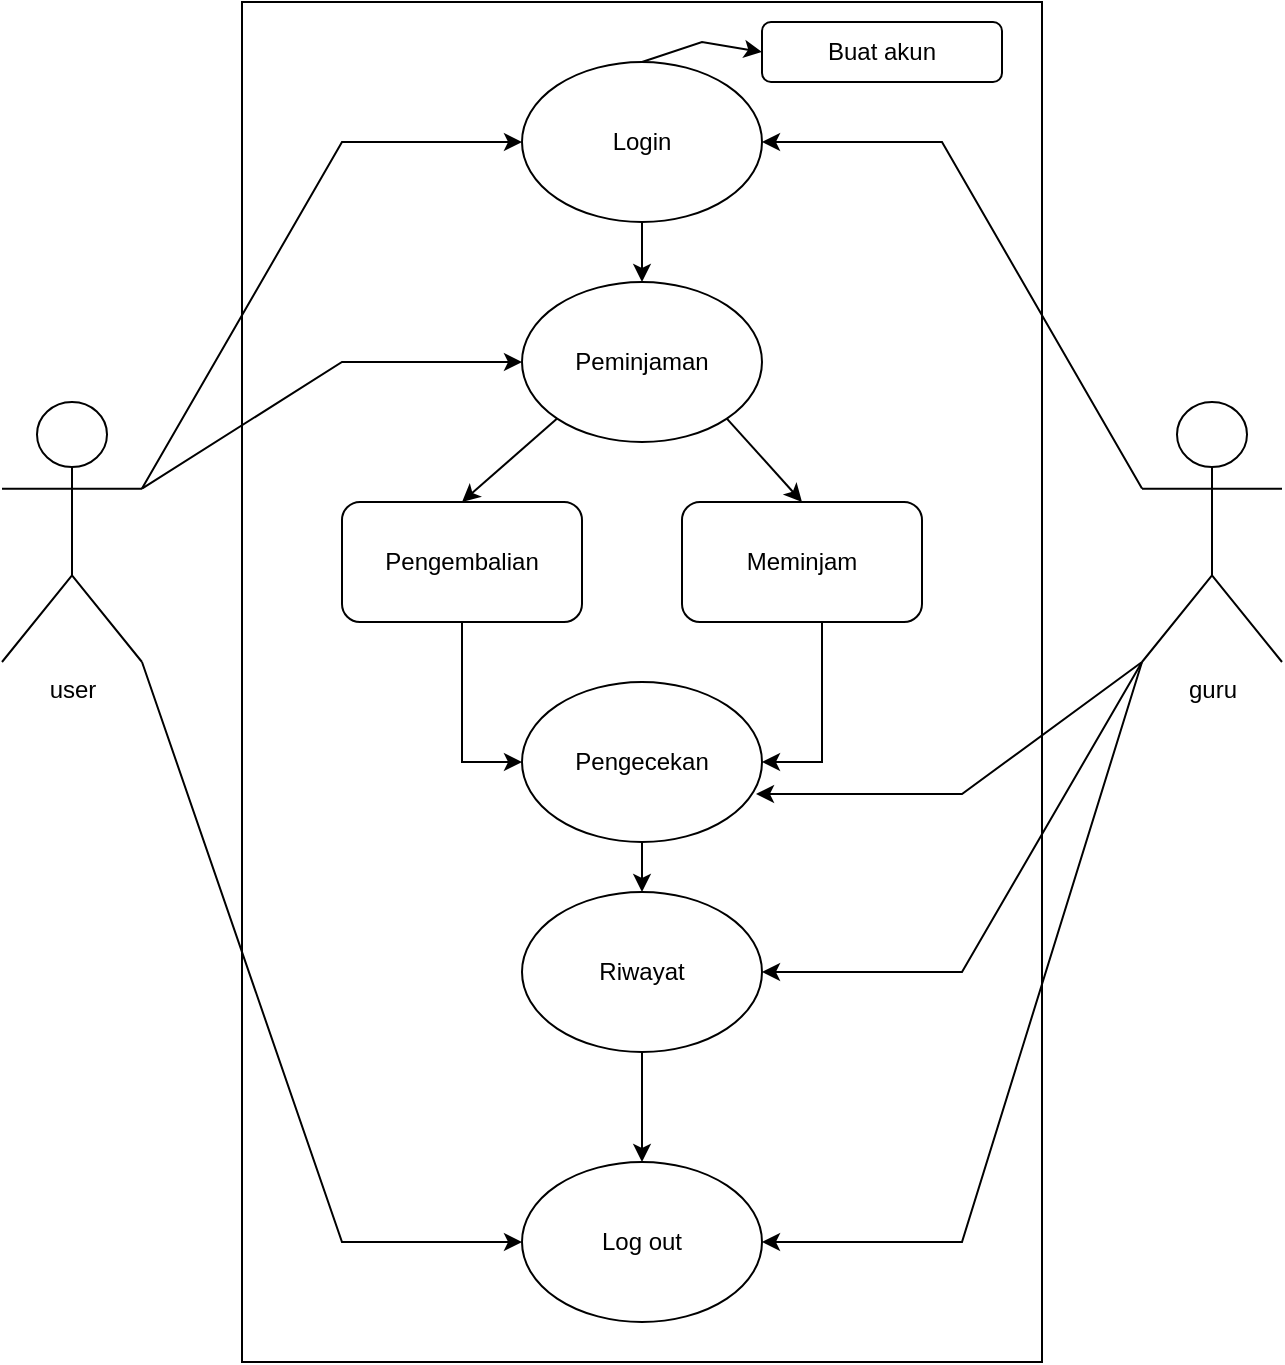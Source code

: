 <mxfile version="24.7.13">
  <diagram name="Halaman-1" id="TEYvTjvAtgAzj7A7iMoz">
    <mxGraphModel dx="2501" dy="738" grid="1" gridSize="10" guides="1" tooltips="1" connect="1" arrows="1" fold="1" page="1" pageScale="1" pageWidth="827" pageHeight="1169" math="0" shadow="0">
      <root>
        <mxCell id="0" />
        <mxCell id="1" parent="0" />
        <mxCell id="CTEpIo-UwfcH-72cWXgF-37" value="" style="rounded=0;whiteSpace=wrap;html=1;" parent="1" vertex="1">
          <mxGeometry x="-620" y="60" width="400" height="680" as="geometry" />
        </mxCell>
        <mxCell id="CTEpIo-UwfcH-72cWXgF-2" value="user" style="shape=umlActor;verticalLabelPosition=bottom;verticalAlign=top;html=1;outlineConnect=0;" parent="1" vertex="1">
          <mxGeometry x="-740" y="260" width="70" height="130" as="geometry" />
        </mxCell>
        <mxCell id="CTEpIo-UwfcH-72cWXgF-3" value="guru" style="shape=umlActor;verticalLabelPosition=bottom;verticalAlign=top;html=1;outlineConnect=0;" parent="1" vertex="1">
          <mxGeometry x="-170" y="260" width="70" height="130" as="geometry" />
        </mxCell>
        <mxCell id="CTEpIo-UwfcH-72cWXgF-24" value="" style="endArrow=classic;html=1;rounded=0;entryX=0;entryY=0.5;entryDx=0;entryDy=0;exitX=1;exitY=0.333;exitDx=0;exitDy=0;exitPerimeter=0;" parent="1" source="CTEpIo-UwfcH-72cWXgF-2" target="CTEpIo-UwfcH-72cWXgF-6" edge="1">
          <mxGeometry width="50" height="50" relative="1" as="geometry">
            <mxPoint x="-620" y="300" as="sourcePoint" />
            <mxPoint x="-480" y="190" as="targetPoint" />
            <Array as="points">
              <mxPoint x="-570" y="130" />
            </Array>
          </mxGeometry>
        </mxCell>
        <mxCell id="CTEpIo-UwfcH-72cWXgF-28" value="" style="endArrow=classic;html=1;rounded=0;entryX=0;entryY=0.5;entryDx=0;entryDy=0;exitX=1;exitY=0.333;exitDx=0;exitDy=0;exitPerimeter=0;" parent="1" source="CTEpIo-UwfcH-72cWXgF-2" target="CTEpIo-UwfcH-72cWXgF-71" edge="1">
          <mxGeometry width="50" height="50" relative="1" as="geometry">
            <mxPoint x="-660" y="330" as="sourcePoint" />
            <mxPoint x="-480" y="570" as="targetPoint" />
            <Array as="points">
              <mxPoint x="-570" y="240" />
            </Array>
          </mxGeometry>
        </mxCell>
        <mxCell id="CTEpIo-UwfcH-72cWXgF-29" value="" style="endArrow=classic;html=1;rounded=0;entryX=1;entryY=0.5;entryDx=0;entryDy=0;exitX=0;exitY=0.333;exitDx=0;exitDy=0;exitPerimeter=0;" parent="1" source="CTEpIo-UwfcH-72cWXgF-3" target="CTEpIo-UwfcH-72cWXgF-6" edge="1">
          <mxGeometry width="50" height="50" relative="1" as="geometry">
            <mxPoint x="-420" y="330" as="sourcePoint" />
            <mxPoint x="-360" y="190" as="targetPoint" />
            <Array as="points">
              <mxPoint x="-270" y="130" />
            </Array>
          </mxGeometry>
        </mxCell>
        <mxCell id="CTEpIo-UwfcH-72cWXgF-52" value="" style="group" parent="1" vertex="1" connectable="0">
          <mxGeometry x="-480" y="90" width="120" height="80" as="geometry" />
        </mxCell>
        <mxCell id="CTEpIo-UwfcH-72cWXgF-6" value="" style="ellipse;whiteSpace=wrap;html=1;" parent="CTEpIo-UwfcH-72cWXgF-52" vertex="1">
          <mxGeometry width="120" height="80" as="geometry" />
        </mxCell>
        <mxCell id="CTEpIo-UwfcH-72cWXgF-9" value="Login" style="text;html=1;align=center;verticalAlign=middle;whiteSpace=wrap;rounded=0;" parent="CTEpIo-UwfcH-72cWXgF-52" vertex="1">
          <mxGeometry x="30" y="25" width="60" height="30" as="geometry" />
        </mxCell>
        <mxCell id="CTEpIo-UwfcH-72cWXgF-60" value="" style="endArrow=classic;html=1;rounded=0;entryX=1;entryY=0.5;entryDx=0;entryDy=0;exitX=0;exitY=1;exitDx=0;exitDy=0;exitPerimeter=0;" parent="1" target="CTEpIo-UwfcH-72cWXgF-74" edge="1" source="CTEpIo-UwfcH-72cWXgF-3">
          <mxGeometry width="50" height="50" relative="1" as="geometry">
            <mxPoint x="-160" y="378" as="sourcePoint" />
            <mxPoint x="-338.0" y="680" as="targetPoint" />
            <Array as="points">
              <mxPoint x="-260" y="680" />
            </Array>
          </mxGeometry>
        </mxCell>
        <mxCell id="CTEpIo-UwfcH-72cWXgF-61" value="" style="endArrow=classic;html=1;rounded=0;entryX=0;entryY=0.5;entryDx=0;entryDy=0;exitX=1;exitY=1;exitDx=0;exitDy=0;exitPerimeter=0;" parent="1" target="CTEpIo-UwfcH-72cWXgF-74" edge="1" source="CTEpIo-UwfcH-72cWXgF-2">
          <mxGeometry width="50" height="50" relative="1" as="geometry">
            <mxPoint x="-670" y="390" as="sourcePoint" />
            <mxPoint x="-488" y="680" as="targetPoint" />
            <Array as="points">
              <mxPoint x="-570" y="680" />
            </Array>
          </mxGeometry>
        </mxCell>
        <mxCell id="CTEpIo-UwfcH-72cWXgF-70" value="" style="group" parent="1" vertex="1" connectable="0">
          <mxGeometry x="-480" y="200" width="120" height="80" as="geometry" />
        </mxCell>
        <mxCell id="CTEpIo-UwfcH-72cWXgF-71" value="" style="ellipse;whiteSpace=wrap;html=1;" parent="CTEpIo-UwfcH-72cWXgF-70" vertex="1">
          <mxGeometry width="120" height="80" as="geometry" />
        </mxCell>
        <mxCell id="CTEpIo-UwfcH-72cWXgF-72" value="Peminjaman" style="text;html=1;align=center;verticalAlign=middle;whiteSpace=wrap;rounded=0;" parent="CTEpIo-UwfcH-72cWXgF-70" vertex="1">
          <mxGeometry x="30" y="25" width="60" height="30" as="geometry" />
        </mxCell>
        <mxCell id="CTEpIo-UwfcH-72cWXgF-73" value="" style="group" parent="1" vertex="1" connectable="0">
          <mxGeometry x="-480" y="640" width="120" height="80" as="geometry" />
        </mxCell>
        <mxCell id="CTEpIo-UwfcH-72cWXgF-74" value="" style="ellipse;whiteSpace=wrap;html=1;" parent="CTEpIo-UwfcH-72cWXgF-73" vertex="1">
          <mxGeometry width="120" height="80" as="geometry" />
        </mxCell>
        <mxCell id="CTEpIo-UwfcH-72cWXgF-75" value="Log out" style="text;html=1;align=center;verticalAlign=middle;whiteSpace=wrap;rounded=0;" parent="CTEpIo-UwfcH-72cWXgF-73" vertex="1">
          <mxGeometry x="30" y="25" width="60" height="30" as="geometry" />
        </mxCell>
        <mxCell id="-ZTHphxvlUzSBznsa0Q1-7" value="" style="group" vertex="1" connectable="0" parent="1">
          <mxGeometry x="-480" y="400" width="120" height="80" as="geometry" />
        </mxCell>
        <mxCell id="-ZTHphxvlUzSBznsa0Q1-8" value="" style="ellipse;whiteSpace=wrap;html=1;" vertex="1" parent="-ZTHphxvlUzSBznsa0Q1-7">
          <mxGeometry width="120" height="80" as="geometry" />
        </mxCell>
        <mxCell id="-ZTHphxvlUzSBznsa0Q1-9" value="Pengecekan" style="text;html=1;align=center;verticalAlign=middle;whiteSpace=wrap;rounded=0;" vertex="1" parent="-ZTHphxvlUzSBznsa0Q1-7">
          <mxGeometry x="30" y="25" width="60" height="30" as="geometry" />
        </mxCell>
        <mxCell id="-ZTHphxvlUzSBznsa0Q1-10" value="" style="endArrow=classic;html=1;rounded=0;entryX=0.975;entryY=0.7;entryDx=0;entryDy=0;entryPerimeter=0;exitX=0;exitY=1;exitDx=0;exitDy=0;exitPerimeter=0;" edge="1" parent="1" source="CTEpIo-UwfcH-72cWXgF-3" target="-ZTHphxvlUzSBznsa0Q1-8">
          <mxGeometry width="50" height="50" relative="1" as="geometry">
            <mxPoint x="-160" y="365" as="sourcePoint" />
            <mxPoint x="-350" y="200" as="targetPoint" />
            <Array as="points">
              <mxPoint x="-260" y="456" />
            </Array>
          </mxGeometry>
        </mxCell>
        <mxCell id="-ZTHphxvlUzSBznsa0Q1-25" style="edgeStyle=orthogonalEdgeStyle;rounded=0;orthogonalLoop=1;jettySize=auto;html=1;entryX=0;entryY=0.5;entryDx=0;entryDy=0;" edge="1" parent="1" source="-ZTHphxvlUzSBznsa0Q1-12" target="-ZTHphxvlUzSBznsa0Q1-8">
          <mxGeometry relative="1" as="geometry" />
        </mxCell>
        <mxCell id="-ZTHphxvlUzSBznsa0Q1-12" value="" style="rounded=1;whiteSpace=wrap;html=1;" vertex="1" parent="1">
          <mxGeometry x="-570" y="310" width="120" height="60" as="geometry" />
        </mxCell>
        <mxCell id="-ZTHphxvlUzSBznsa0Q1-26" style="edgeStyle=orthogonalEdgeStyle;rounded=0;orthogonalLoop=1;jettySize=auto;html=1;entryX=1;entryY=0.5;entryDx=0;entryDy=0;" edge="1" parent="1" source="-ZTHphxvlUzSBznsa0Q1-13" target="-ZTHphxvlUzSBznsa0Q1-8">
          <mxGeometry relative="1" as="geometry">
            <Array as="points">
              <mxPoint x="-330" y="440" />
            </Array>
          </mxGeometry>
        </mxCell>
        <mxCell id="-ZTHphxvlUzSBznsa0Q1-13" value="" style="rounded=1;whiteSpace=wrap;html=1;" vertex="1" parent="1">
          <mxGeometry x="-400" y="310" width="120" height="60" as="geometry" />
        </mxCell>
        <mxCell id="-ZTHphxvlUzSBznsa0Q1-14" value="" style="endArrow=classic;html=1;rounded=0;entryX=0.5;entryY=0;entryDx=0;entryDy=0;exitX=0;exitY=1;exitDx=0;exitDy=0;" edge="1" parent="1" source="CTEpIo-UwfcH-72cWXgF-71" target="-ZTHphxvlUzSBznsa0Q1-12">
          <mxGeometry width="50" height="50" relative="1" as="geometry">
            <mxPoint x="-560" y="480" as="sourcePoint" />
            <mxPoint x="-510" y="430" as="targetPoint" />
          </mxGeometry>
        </mxCell>
        <mxCell id="-ZTHphxvlUzSBznsa0Q1-15" value="" style="endArrow=classic;html=1;rounded=0;entryX=0.5;entryY=0;entryDx=0;entryDy=0;exitX=1;exitY=1;exitDx=0;exitDy=0;" edge="1" parent="1" source="CTEpIo-UwfcH-72cWXgF-71" target="-ZTHphxvlUzSBznsa0Q1-13">
          <mxGeometry width="50" height="50" relative="1" as="geometry">
            <mxPoint x="-422" y="304" as="sourcePoint" />
            <mxPoint x="-470" y="346" as="targetPoint" />
          </mxGeometry>
        </mxCell>
        <mxCell id="-ZTHphxvlUzSBznsa0Q1-23" value="Pengembalian" style="text;html=1;align=center;verticalAlign=middle;whiteSpace=wrap;rounded=0;" vertex="1" parent="1">
          <mxGeometry x="-540" y="325" width="60" height="30" as="geometry" />
        </mxCell>
        <mxCell id="-ZTHphxvlUzSBznsa0Q1-24" value="Meminjam" style="text;html=1;align=center;verticalAlign=middle;whiteSpace=wrap;rounded=0;" vertex="1" parent="1">
          <mxGeometry x="-370" y="325" width="60" height="30" as="geometry" />
        </mxCell>
        <mxCell id="-ZTHphxvlUzSBznsa0Q1-27" value="" style="rounded=1;whiteSpace=wrap;html=1;" vertex="1" parent="1">
          <mxGeometry x="-360" y="70" width="120" height="30" as="geometry" />
        </mxCell>
        <mxCell id="-ZTHphxvlUzSBznsa0Q1-28" value="Buat akun" style="text;html=1;align=center;verticalAlign=middle;whiteSpace=wrap;rounded=0;" vertex="1" parent="1">
          <mxGeometry x="-330" y="70" width="60" height="30" as="geometry" />
        </mxCell>
        <mxCell id="-ZTHphxvlUzSBznsa0Q1-29" value="" style="endArrow=classic;html=1;rounded=0;exitX=0.5;exitY=0;exitDx=0;exitDy=0;entryX=0;entryY=0.5;entryDx=0;entryDy=0;" edge="1" parent="1" source="CTEpIo-UwfcH-72cWXgF-6" target="-ZTHphxvlUzSBznsa0Q1-27">
          <mxGeometry width="50" height="50" relative="1" as="geometry">
            <mxPoint x="-450" y="60" as="sourcePoint" />
            <mxPoint x="-400" y="10" as="targetPoint" />
            <Array as="points">
              <mxPoint x="-390" y="80" />
            </Array>
          </mxGeometry>
        </mxCell>
        <mxCell id="-ZTHphxvlUzSBznsa0Q1-30" value="" style="group" vertex="1" connectable="0" parent="1">
          <mxGeometry x="-480" y="505" width="120" height="80" as="geometry" />
        </mxCell>
        <mxCell id="-ZTHphxvlUzSBznsa0Q1-31" value="" style="ellipse;whiteSpace=wrap;html=1;" vertex="1" parent="-ZTHphxvlUzSBznsa0Q1-30">
          <mxGeometry width="120" height="80" as="geometry" />
        </mxCell>
        <mxCell id="-ZTHphxvlUzSBznsa0Q1-32" value="Riwayat" style="text;html=1;align=center;verticalAlign=middle;whiteSpace=wrap;rounded=0;" vertex="1" parent="-ZTHphxvlUzSBznsa0Q1-30">
          <mxGeometry x="30" y="25" width="60" height="30" as="geometry" />
        </mxCell>
        <mxCell id="-ZTHphxvlUzSBznsa0Q1-33" value="" style="endArrow=classic;html=1;rounded=0;entryX=1;entryY=0.5;entryDx=0;entryDy=0;exitX=0;exitY=1;exitDx=0;exitDy=0;exitPerimeter=0;" edge="1" parent="1" source="CTEpIo-UwfcH-72cWXgF-3" target="-ZTHphxvlUzSBznsa0Q1-31">
          <mxGeometry width="50" height="50" relative="1" as="geometry">
            <mxPoint x="-177" y="420" as="sourcePoint" />
            <mxPoint x="-370" y="517" as="targetPoint" />
            <Array as="points">
              <mxPoint x="-260" y="545" />
            </Array>
          </mxGeometry>
        </mxCell>
        <mxCell id="-ZTHphxvlUzSBznsa0Q1-34" style="edgeStyle=orthogonalEdgeStyle;rounded=0;orthogonalLoop=1;jettySize=auto;html=1;entryX=0.5;entryY=0;entryDx=0;entryDy=0;" edge="1" parent="1" source="CTEpIo-UwfcH-72cWXgF-6" target="CTEpIo-UwfcH-72cWXgF-71">
          <mxGeometry relative="1" as="geometry" />
        </mxCell>
        <mxCell id="-ZTHphxvlUzSBznsa0Q1-35" style="edgeStyle=orthogonalEdgeStyle;rounded=0;orthogonalLoop=1;jettySize=auto;html=1;entryX=0.5;entryY=0;entryDx=0;entryDy=0;" edge="1" parent="1" source="-ZTHphxvlUzSBznsa0Q1-8" target="-ZTHphxvlUzSBznsa0Q1-31">
          <mxGeometry relative="1" as="geometry" />
        </mxCell>
        <mxCell id="-ZTHphxvlUzSBznsa0Q1-36" style="edgeStyle=orthogonalEdgeStyle;rounded=0;orthogonalLoop=1;jettySize=auto;html=1;entryX=0.5;entryY=0;entryDx=0;entryDy=0;" edge="1" parent="1" source="-ZTHphxvlUzSBznsa0Q1-31" target="CTEpIo-UwfcH-72cWXgF-74">
          <mxGeometry relative="1" as="geometry" />
        </mxCell>
      </root>
    </mxGraphModel>
  </diagram>
</mxfile>
